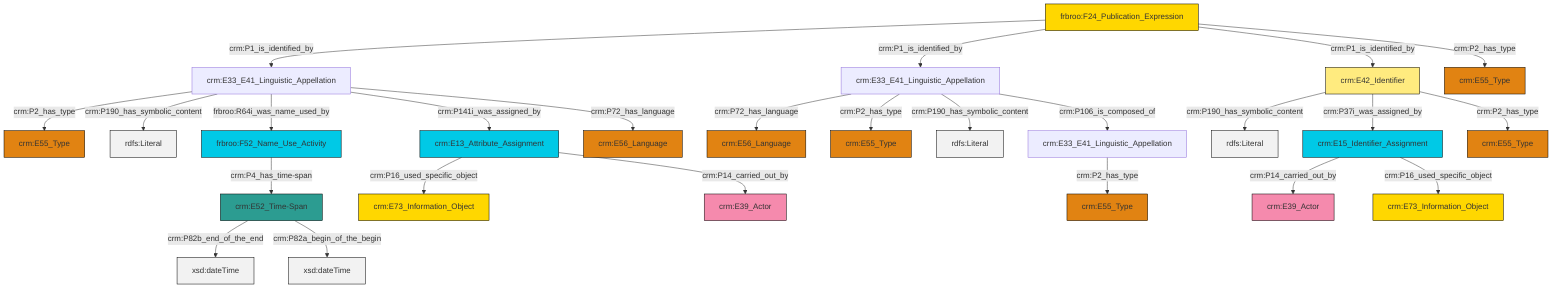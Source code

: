graph TD
classDef Literal fill:#f2f2f2,stroke:#000000;
classDef CRM_Entity fill:#FFFFFF,stroke:#000000;
classDef Temporal_Entity fill:#00C9E6, stroke:#000000;
classDef Type fill:#E18312, stroke:#000000;
classDef Time-Span fill:#2C9C91, stroke:#000000;
classDef Appellation fill:#FFEB7F, stroke:#000000;
classDef Place fill:#008836, stroke:#000000;
classDef Persistent_Item fill:#B266B2, stroke:#000000;
classDef Conceptual_Object fill:#FFD700, stroke:#000000;
classDef Physical_Thing fill:#D2B48C, stroke:#000000;
classDef Actor fill:#f58aad, stroke:#000000;
classDef PC_Classes fill:#4ce600, stroke:#000000;
classDef Multi fill:#cccccc,stroke:#000000;

4["crm:E33_E41_Linguistic_Appellation"]:::Default -->|crm:P72_has_language| 5["crm:E56_Language"]:::Type
4["crm:E33_E41_Linguistic_Appellation"]:::Default -->|crm:P2_has_type| 12["crm:E55_Type"]:::Type
18["crm:E52_Time-Span"]:::Time-Span -->|crm:P82b_end_of_the_end| 19[xsd:dateTime]:::Literal
20["crm:E42_Identifier"]:::Appellation -->|crm:P190_has_symbolic_content| 21[rdfs:Literal]:::Literal
24["frbroo:F24_Publication_Expression"]:::Conceptual_Object -->|crm:P1_is_identified_by| 25["crm:E33_E41_Linguistic_Appellation"]:::Default
25["crm:E33_E41_Linguistic_Appellation"]:::Default -->|crm:P2_has_type| 14["crm:E55_Type"]:::Type
2["crm:E15_Identifier_Assignment"]:::Temporal_Entity -->|crm:P14_carried_out_by| 26["crm:E39_Actor"]:::Actor
25["crm:E33_E41_Linguistic_Appellation"]:::Default -->|crm:P190_has_symbolic_content| 27[rdfs:Literal]:::Literal
2["crm:E15_Identifier_Assignment"]:::Temporal_Entity -->|crm:P16_used_specific_object| 8["crm:E73_Information_Object"]:::Conceptual_Object
6["crm:E33_E41_Linguistic_Appellation"]:::Default -->|crm:P2_has_type| 16["crm:E55_Type"]:::Type
4["crm:E33_E41_Linguistic_Appellation"]:::Default -->|crm:P190_has_symbolic_content| 29[rdfs:Literal]:::Literal
20["crm:E42_Identifier"]:::Appellation -->|crm:P37i_was_assigned_by| 2["crm:E15_Identifier_Assignment"]:::Temporal_Entity
4["crm:E33_E41_Linguistic_Appellation"]:::Default -->|crm:P106_is_composed_of| 6["crm:E33_E41_Linguistic_Appellation"]:::Default
25["crm:E33_E41_Linguistic_Appellation"]:::Default -->|frbroo:R64i_was_name_used_by| 30["frbroo:F52_Name_Use_Activity"]:::Temporal_Entity
25["crm:E33_E41_Linguistic_Appellation"]:::Default -->|crm:P141i_was_assigned_by| 10["crm:E13_Attribute_Assignment"]:::Temporal_Entity
24["frbroo:F24_Publication_Expression"]:::Conceptual_Object -->|crm:P1_is_identified_by| 4["crm:E33_E41_Linguistic_Appellation"]:::Default
24["frbroo:F24_Publication_Expression"]:::Conceptual_Object -->|crm:P1_is_identified_by| 20["crm:E42_Identifier"]:::Appellation
10["crm:E13_Attribute_Assignment"]:::Temporal_Entity -->|crm:P16_used_specific_object| 0["crm:E73_Information_Object"]:::Conceptual_Object
20["crm:E42_Identifier"]:::Appellation -->|crm:P2_has_type| 35["crm:E55_Type"]:::Type
30["frbroo:F52_Name_Use_Activity"]:::Temporal_Entity -->|crm:P4_has_time-span| 18["crm:E52_Time-Span"]:::Time-Span
24["frbroo:F24_Publication_Expression"]:::Conceptual_Object -->|crm:P2_has_type| 33["crm:E55_Type"]:::Type
25["crm:E33_E41_Linguistic_Appellation"]:::Default -->|crm:P72_has_language| 22["crm:E56_Language"]:::Type
10["crm:E13_Attribute_Assignment"]:::Temporal_Entity -->|crm:P14_carried_out_by| 42["crm:E39_Actor"]:::Actor
18["crm:E52_Time-Span"]:::Time-Span -->|crm:P82a_begin_of_the_begin| 43[xsd:dateTime]:::Literal